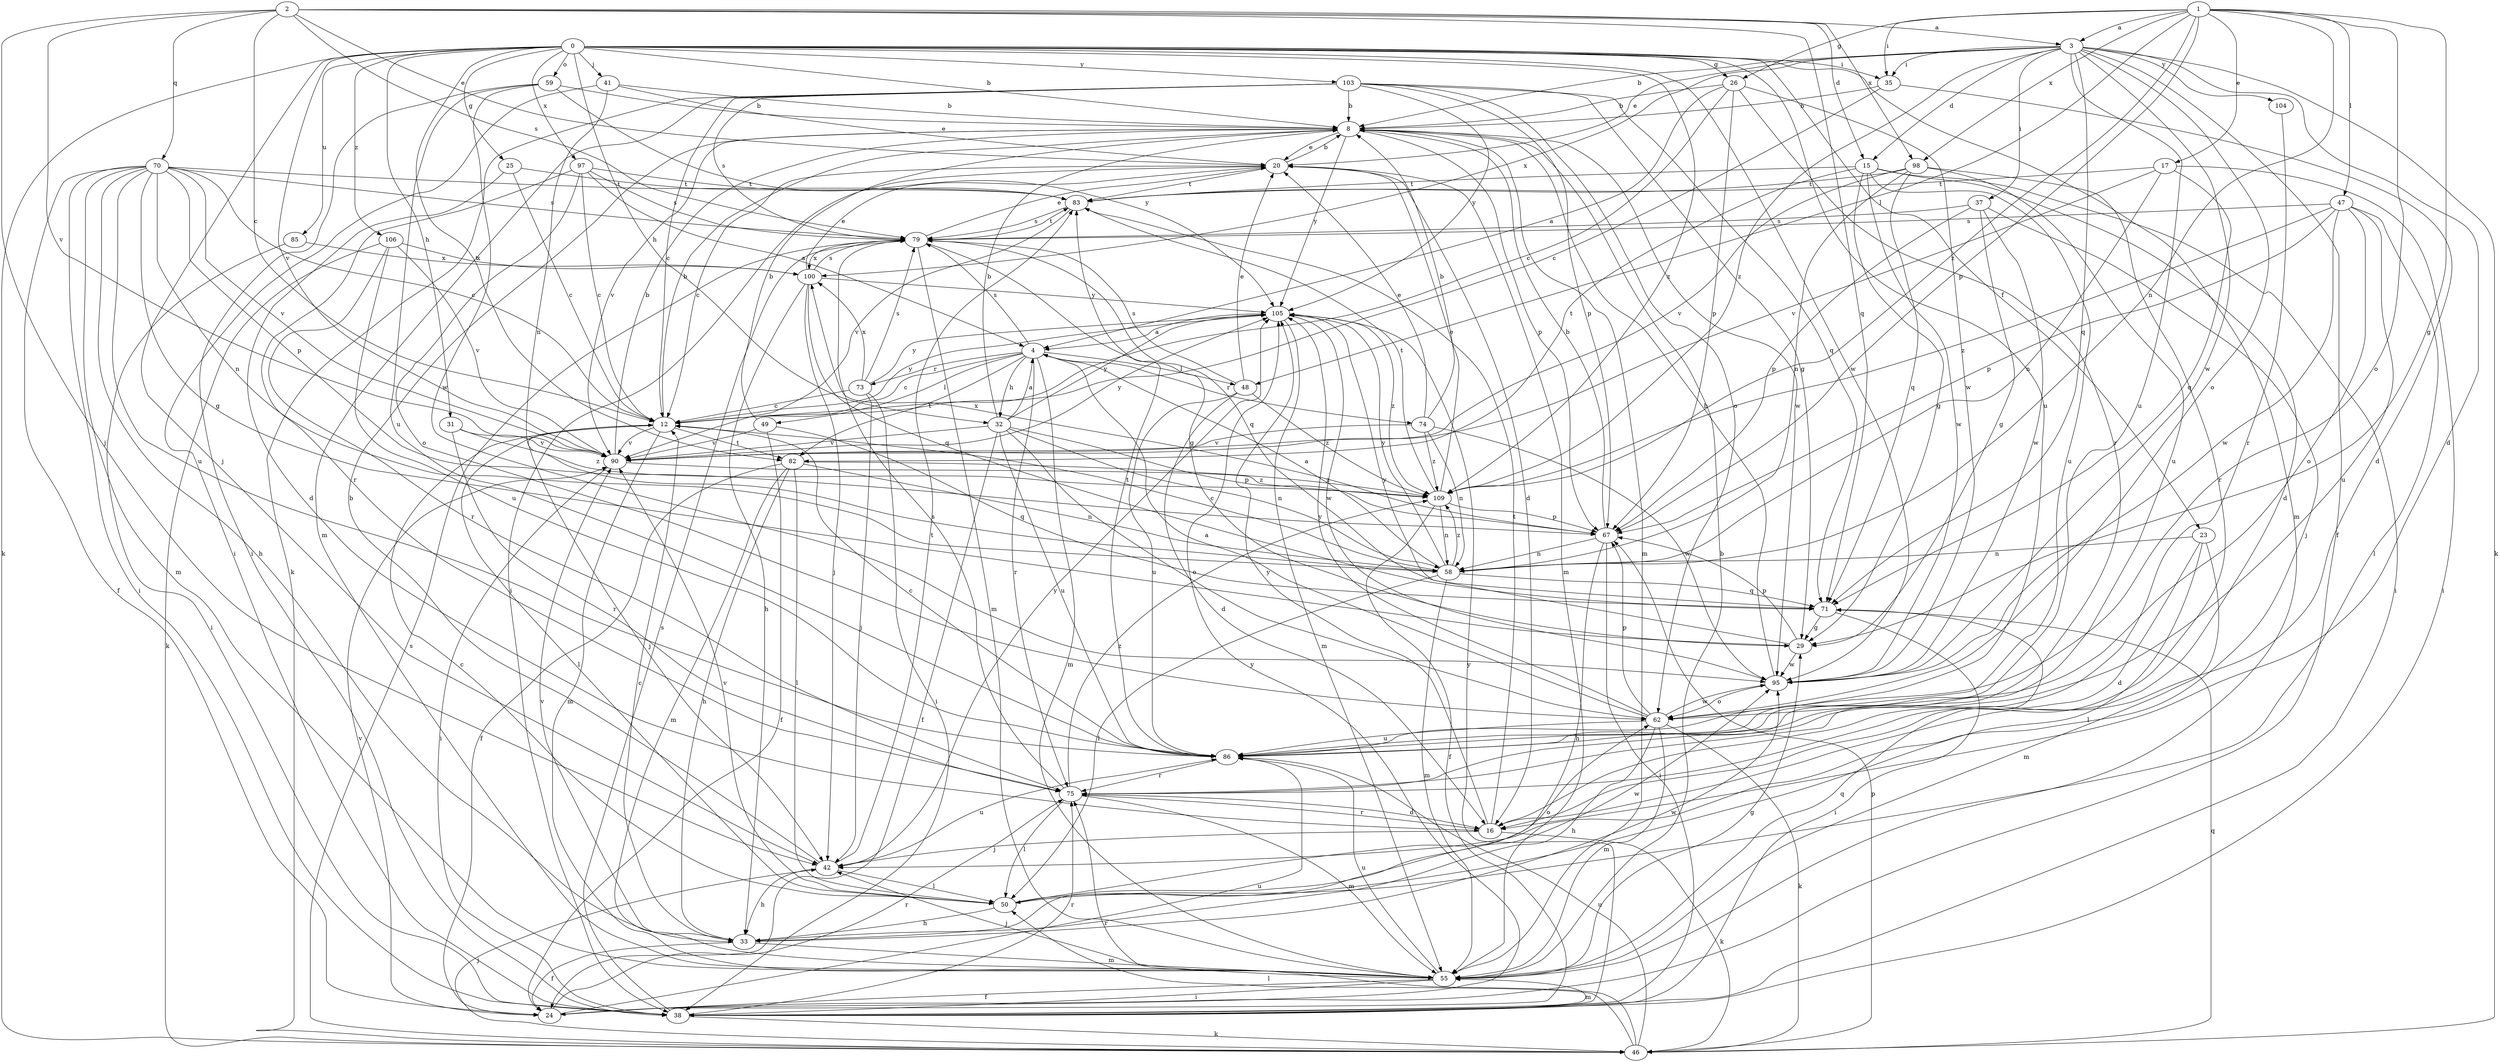 strict digraph  {
0;
1;
2;
3;
4;
8;
12;
15;
16;
17;
20;
23;
24;
25;
26;
29;
31;
32;
33;
35;
37;
38;
41;
42;
46;
47;
48;
49;
50;
55;
58;
59;
62;
67;
70;
71;
73;
74;
75;
79;
82;
83;
85;
86;
90;
95;
97;
98;
100;
103;
104;
105;
106;
109;
0 -> 8  [label=b];
0 -> 23  [label=f];
0 -> 25  [label=g];
0 -> 26  [label=g];
0 -> 31  [label=h];
0 -> 32  [label=h];
0 -> 35  [label=i];
0 -> 41  [label=j];
0 -> 42  [label=j];
0 -> 46  [label=k];
0 -> 55  [label=m];
0 -> 59  [label=o];
0 -> 82  [label=t];
0 -> 85  [label=u];
0 -> 86  [label=u];
0 -> 90  [label=v];
0 -> 95  [label=w];
0 -> 97  [label=x];
0 -> 103  [label=y];
0 -> 106  [label=z];
0 -> 109  [label=z];
1 -> 3  [label=a];
1 -> 17  [label=e];
1 -> 26  [label=g];
1 -> 29  [label=g];
1 -> 35  [label=i];
1 -> 47  [label=l];
1 -> 48  [label=l];
1 -> 58  [label=n];
1 -> 62  [label=o];
1 -> 67  [label=p];
1 -> 98  [label=x];
1 -> 109  [label=z];
2 -> 3  [label=a];
2 -> 12  [label=c];
2 -> 15  [label=d];
2 -> 20  [label=e];
2 -> 42  [label=j];
2 -> 70  [label=q];
2 -> 71  [label=q];
2 -> 79  [label=s];
2 -> 90  [label=v];
2 -> 98  [label=x];
3 -> 8  [label=b];
3 -> 15  [label=d];
3 -> 16  [label=d];
3 -> 20  [label=e];
3 -> 24  [label=f];
3 -> 35  [label=i];
3 -> 37  [label=i];
3 -> 46  [label=k];
3 -> 62  [label=o];
3 -> 71  [label=q];
3 -> 86  [label=u];
3 -> 95  [label=w];
3 -> 100  [label=x];
3 -> 104  [label=y];
3 -> 109  [label=z];
4 -> 12  [label=c];
4 -> 32  [label=h];
4 -> 48  [label=l];
4 -> 49  [label=l];
4 -> 55  [label=m];
4 -> 73  [label=r];
4 -> 74  [label=r];
4 -> 75  [label=r];
4 -> 79  [label=s];
4 -> 82  [label=t];
8 -> 20  [label=e];
8 -> 55  [label=m];
8 -> 67  [label=p];
8 -> 90  [label=v];
8 -> 95  [label=w];
8 -> 105  [label=y];
12 -> 8  [label=b];
12 -> 42  [label=j];
12 -> 50  [label=l];
12 -> 55  [label=m];
12 -> 82  [label=t];
12 -> 90  [label=v];
12 -> 105  [label=y];
15 -> 16  [label=d];
15 -> 29  [label=g];
15 -> 38  [label=i];
15 -> 82  [label=t];
15 -> 83  [label=t];
15 -> 86  [label=u];
15 -> 95  [label=w];
16 -> 42  [label=j];
16 -> 46  [label=k];
16 -> 75  [label=r];
16 -> 83  [label=t];
16 -> 105  [label=y];
17 -> 38  [label=i];
17 -> 58  [label=n];
17 -> 71  [label=q];
17 -> 83  [label=t];
17 -> 90  [label=v];
20 -> 8  [label=b];
20 -> 12  [label=c];
20 -> 16  [label=d];
20 -> 38  [label=i];
20 -> 55  [label=m];
20 -> 83  [label=t];
23 -> 16  [label=d];
23 -> 50  [label=l];
23 -> 55  [label=m];
23 -> 58  [label=n];
24 -> 75  [label=r];
24 -> 86  [label=u];
24 -> 90  [label=v];
24 -> 105  [label=y];
25 -> 12  [label=c];
25 -> 16  [label=d];
25 -> 83  [label=t];
26 -> 4  [label=a];
26 -> 8  [label=b];
26 -> 12  [label=c];
26 -> 67  [label=p];
26 -> 75  [label=r];
26 -> 95  [label=w];
29 -> 67  [label=p];
29 -> 95  [label=w];
29 -> 105  [label=y];
31 -> 75  [label=r];
31 -> 90  [label=v];
31 -> 109  [label=z];
32 -> 4  [label=a];
32 -> 8  [label=b];
32 -> 24  [label=f];
32 -> 58  [label=n];
32 -> 62  [label=o];
32 -> 67  [label=p];
32 -> 86  [label=u];
32 -> 90  [label=v];
32 -> 105  [label=y];
33 -> 12  [label=c];
33 -> 24  [label=f];
33 -> 55  [label=m];
33 -> 90  [label=v];
33 -> 95  [label=w];
35 -> 8  [label=b];
35 -> 12  [label=c];
35 -> 16  [label=d];
37 -> 29  [label=g];
37 -> 42  [label=j];
37 -> 67  [label=p];
37 -> 79  [label=s];
37 -> 95  [label=w];
38 -> 46  [label=k];
38 -> 55  [label=m];
38 -> 75  [label=r];
38 -> 79  [label=s];
38 -> 105  [label=y];
41 -> 8  [label=b];
41 -> 20  [label=e];
41 -> 38  [label=i];
41 -> 58  [label=n];
42 -> 8  [label=b];
42 -> 33  [label=h];
42 -> 50  [label=l];
42 -> 83  [label=t];
42 -> 86  [label=u];
42 -> 105  [label=y];
46 -> 42  [label=j];
46 -> 50  [label=l];
46 -> 67  [label=p];
46 -> 71  [label=q];
46 -> 75  [label=r];
46 -> 79  [label=s];
46 -> 86  [label=u];
47 -> 50  [label=l];
47 -> 62  [label=o];
47 -> 67  [label=p];
47 -> 79  [label=s];
47 -> 86  [label=u];
47 -> 95  [label=w];
47 -> 109  [label=z];
48 -> 16  [label=d];
48 -> 20  [label=e];
48 -> 79  [label=s];
48 -> 86  [label=u];
48 -> 109  [label=z];
49 -> 8  [label=b];
49 -> 24  [label=f];
49 -> 71  [label=q];
49 -> 90  [label=v];
50 -> 12  [label=c];
50 -> 33  [label=h];
50 -> 62  [label=o];
50 -> 90  [label=v];
50 -> 95  [label=w];
55 -> 8  [label=b];
55 -> 24  [label=f];
55 -> 29  [label=g];
55 -> 38  [label=i];
55 -> 42  [label=j];
55 -> 71  [label=q];
55 -> 86  [label=u];
58 -> 4  [label=a];
58 -> 12  [label=c];
58 -> 50  [label=l];
58 -> 55  [label=m];
58 -> 71  [label=q];
58 -> 105  [label=y];
58 -> 109  [label=z];
59 -> 8  [label=b];
59 -> 38  [label=i];
59 -> 86  [label=u];
59 -> 95  [label=w];
59 -> 105  [label=y];
62 -> 4  [label=a];
62 -> 33  [label=h];
62 -> 46  [label=k];
62 -> 55  [label=m];
62 -> 67  [label=p];
62 -> 86  [label=u];
62 -> 95  [label=w];
62 -> 105  [label=y];
67 -> 8  [label=b];
67 -> 33  [label=h];
67 -> 38  [label=i];
67 -> 58  [label=n];
67 -> 100  [label=x];
70 -> 12  [label=c];
70 -> 24  [label=f];
70 -> 29  [label=g];
70 -> 33  [label=h];
70 -> 38  [label=i];
70 -> 55  [label=m];
70 -> 58  [label=n];
70 -> 67  [label=p];
70 -> 79  [label=s];
70 -> 83  [label=t];
70 -> 86  [label=u];
70 -> 90  [label=v];
71 -> 29  [label=g];
71 -> 38  [label=i];
73 -> 12  [label=c];
73 -> 38  [label=i];
73 -> 42  [label=j];
73 -> 79  [label=s];
73 -> 100  [label=x];
73 -> 105  [label=y];
74 -> 8  [label=b];
74 -> 20  [label=e];
74 -> 58  [label=n];
74 -> 90  [label=v];
74 -> 95  [label=w];
74 -> 109  [label=z];
75 -> 16  [label=d];
75 -> 50  [label=l];
75 -> 55  [label=m];
75 -> 79  [label=s];
75 -> 109  [label=z];
79 -> 20  [label=e];
79 -> 29  [label=g];
79 -> 55  [label=m];
79 -> 71  [label=q];
79 -> 83  [label=t];
79 -> 100  [label=x];
82 -> 24  [label=f];
82 -> 33  [label=h];
82 -> 50  [label=l];
82 -> 55  [label=m];
82 -> 58  [label=n];
82 -> 109  [label=z];
83 -> 79  [label=s];
83 -> 90  [label=v];
85 -> 38  [label=i];
85 -> 100  [label=x];
86 -> 12  [label=c];
86 -> 75  [label=r];
86 -> 83  [label=t];
90 -> 8  [label=b];
90 -> 38  [label=i];
90 -> 105  [label=y];
90 -> 109  [label=z];
95 -> 8  [label=b];
95 -> 62  [label=o];
97 -> 4  [label=a];
97 -> 12  [label=c];
97 -> 62  [label=o];
97 -> 75  [label=r];
97 -> 79  [label=s];
97 -> 83  [label=t];
98 -> 58  [label=n];
98 -> 71  [label=q];
98 -> 75  [label=r];
98 -> 83  [label=t];
98 -> 86  [label=u];
98 -> 90  [label=v];
100 -> 20  [label=e];
100 -> 33  [label=h];
100 -> 42  [label=j];
100 -> 71  [label=q];
100 -> 79  [label=s];
100 -> 105  [label=y];
103 -> 8  [label=b];
103 -> 12  [label=c];
103 -> 29  [label=g];
103 -> 46  [label=k];
103 -> 55  [label=m];
103 -> 62  [label=o];
103 -> 67  [label=p];
103 -> 71  [label=q];
103 -> 79  [label=s];
103 -> 105  [label=y];
104 -> 75  [label=r];
105 -> 4  [label=a];
105 -> 55  [label=m];
105 -> 95  [label=w];
105 -> 109  [label=z];
106 -> 46  [label=k];
106 -> 75  [label=r];
106 -> 86  [label=u];
106 -> 90  [label=v];
106 -> 100  [label=x];
109 -> 20  [label=e];
109 -> 24  [label=f];
109 -> 58  [label=n];
109 -> 67  [label=p];
109 -> 83  [label=t];
}
